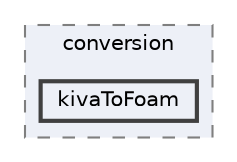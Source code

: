 digraph "applications/utilities/mesh/conversion/kivaToFoam"
{
 // LATEX_PDF_SIZE
  bgcolor="transparent";
  edge [fontname=Helvetica,fontsize=10,labelfontname=Helvetica,labelfontsize=10];
  node [fontname=Helvetica,fontsize=10,shape=box,height=0.2,width=0.4];
  compound=true
  subgraph clusterdir_5148cfe1bce83bc5fdc09a52963260a1 {
    graph [ bgcolor="#edf0f7", pencolor="grey50", label="conversion", fontname=Helvetica,fontsize=10 style="filled,dashed", URL="dir_5148cfe1bce83bc5fdc09a52963260a1.html",tooltip=""]
  dir_70a35c3100dccfae8438cdc5e1bf1d20 [label="kivaToFoam", fillcolor="#edf0f7", color="grey25", style="filled,bold", URL="dir_70a35c3100dccfae8438cdc5e1bf1d20.html",tooltip=""];
  }
}
